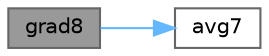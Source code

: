 digraph "grad8"
{
 // LATEX_PDF_SIZE
  bgcolor="transparent";
  edge [fontname=Helvetica,fontsize=10,labelfontname=Helvetica,labelfontsize=10];
  node [fontname=Helvetica,fontsize=10,shape=box,height=0.2,width=0.4];
  rankdir="LR";
  Node1 [id="Node000001",label="grad8",height=0.2,width=0.4,color="gray40", fillcolor="grey60", style="filled", fontcolor="black",tooltip=" "];
  Node1 -> Node2 [id="edge1_Node000001_Node000002",color="steelblue1",style="solid",tooltip=" "];
  Node2 [id="Node000002",label="avg7",height=0.2,width=0.4,color="grey40", fillcolor="white", style="filled",URL="$d5/d98/group___math.html#gad7af6a5b49aef34ab79e850ddb7d7911",tooltip="Calculate an integer average of two signed 7-bit integers (int8_t)."];
}
